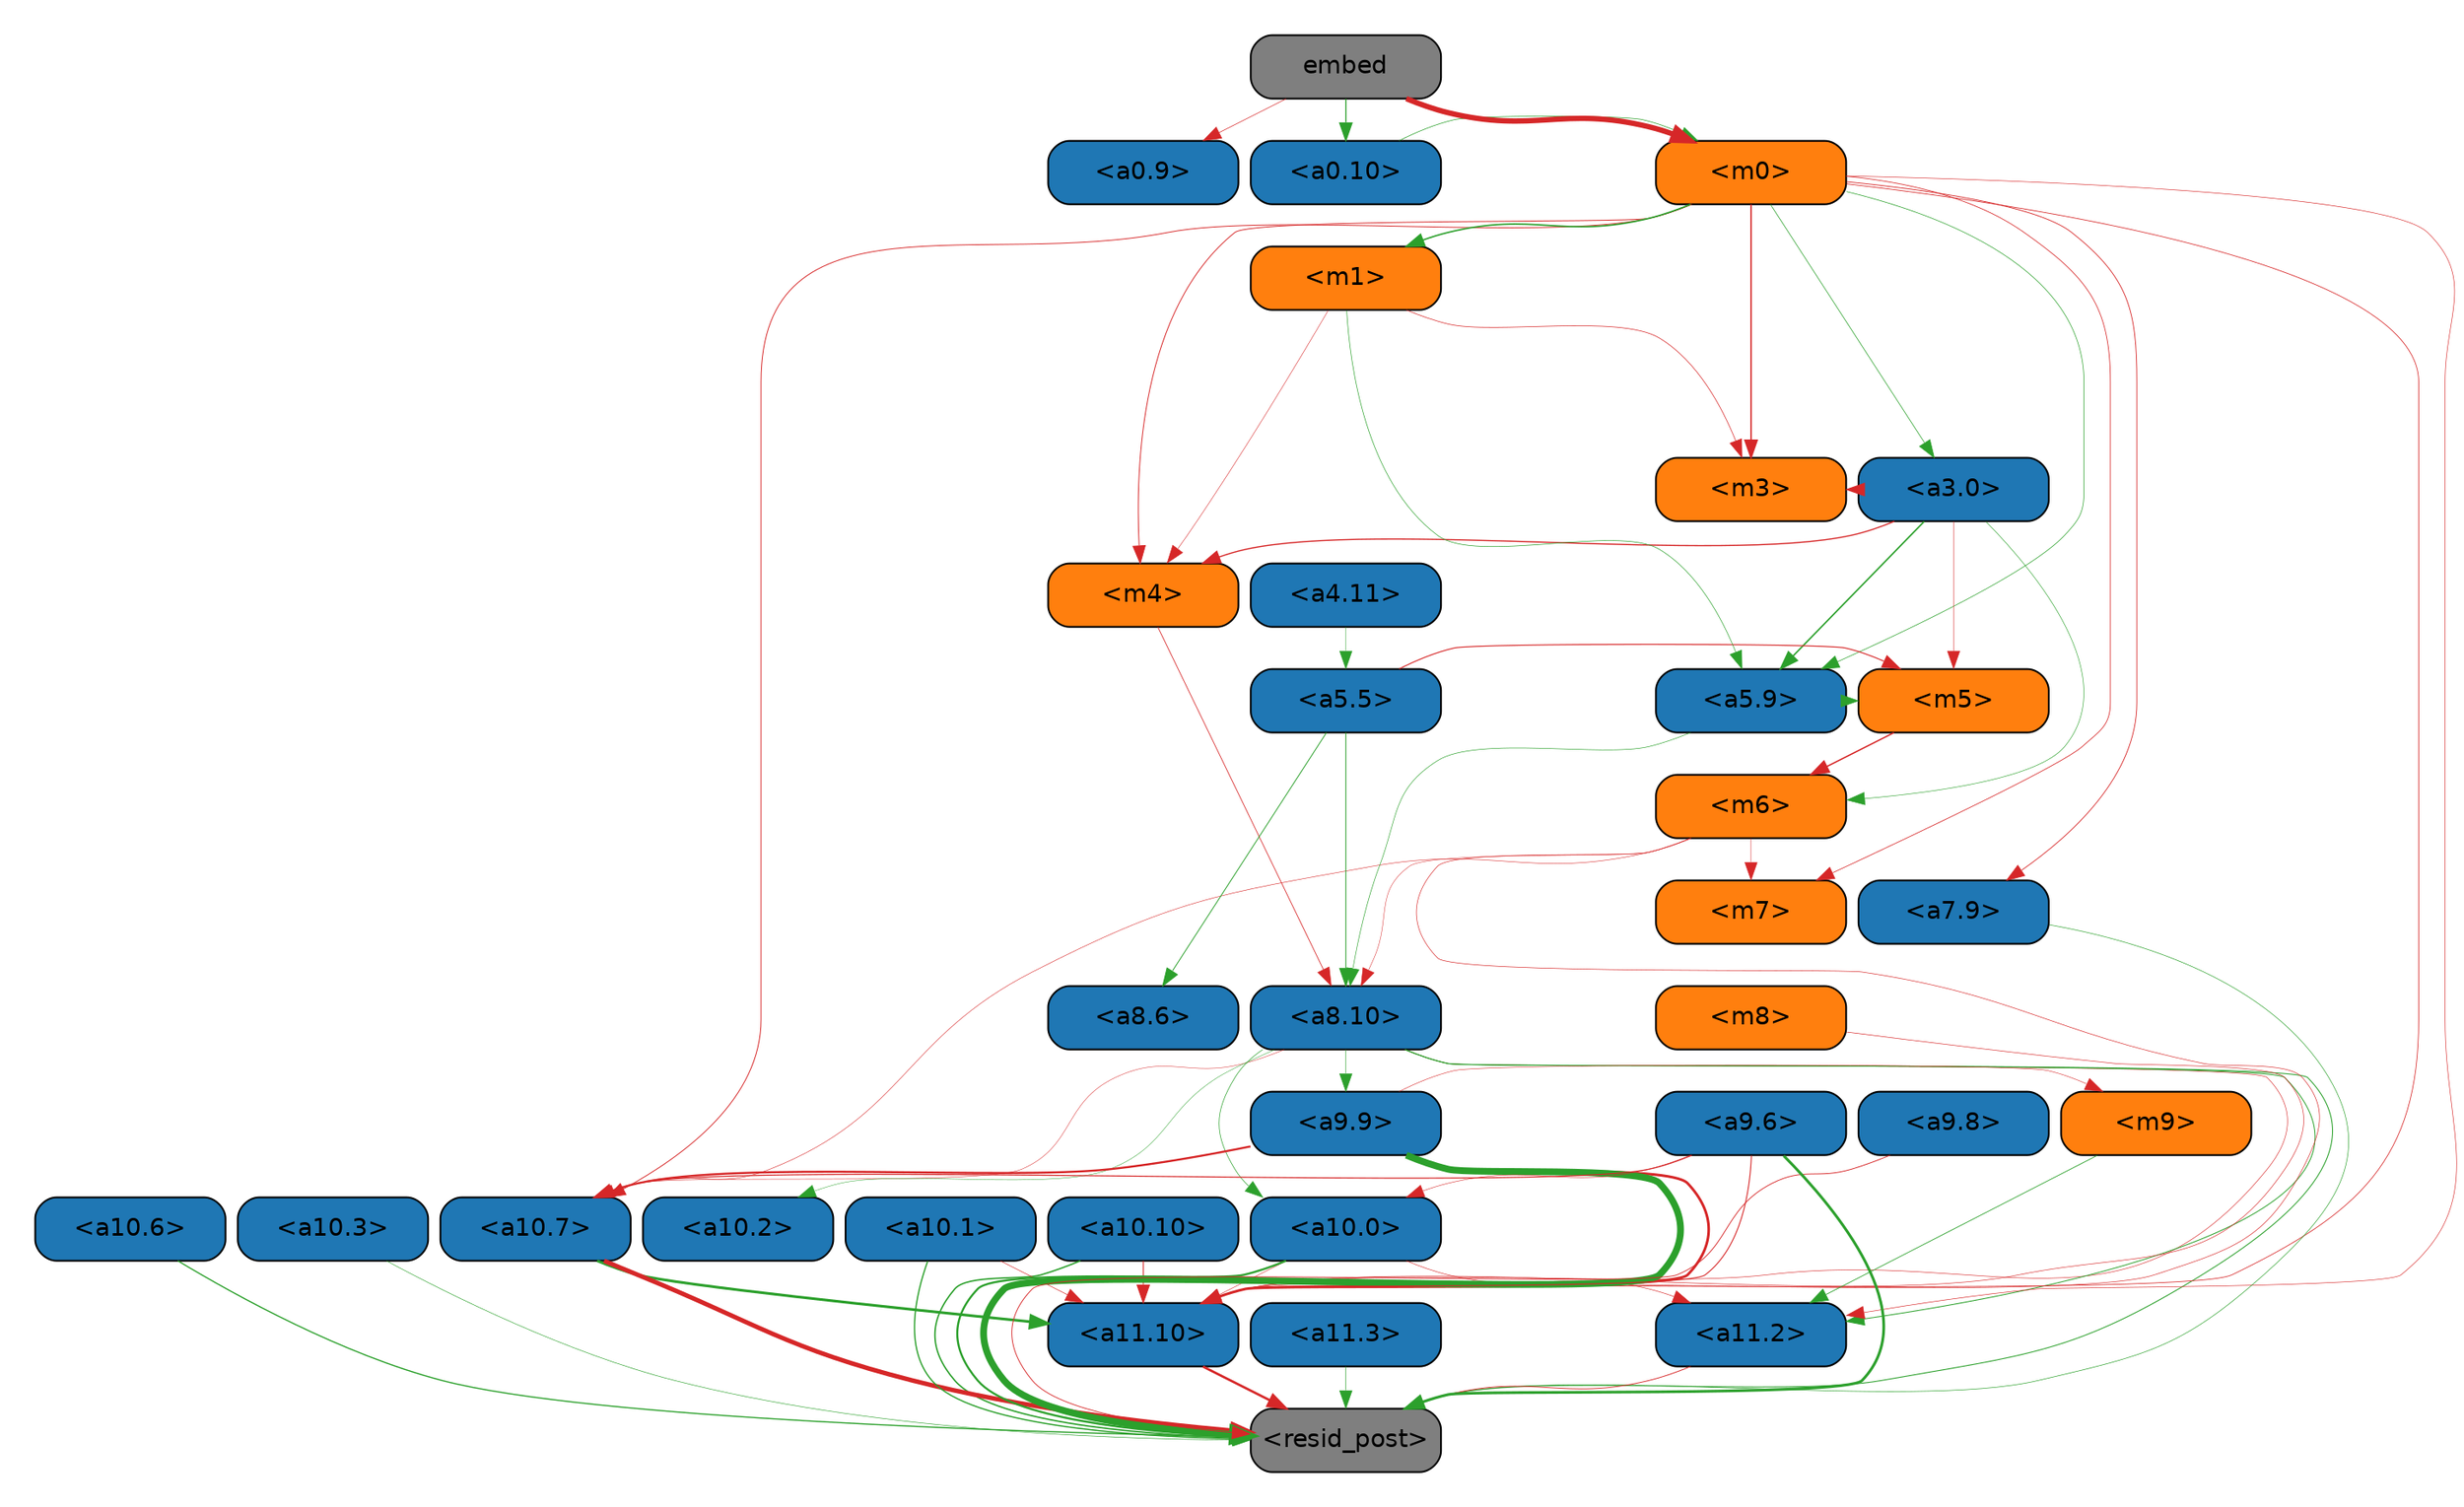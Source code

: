 strict digraph root {
	graph [compound=True,
		nodesep=0.1,
		ranksep=0.1
	];
	node [fixedsize=true,
		height=.5,
		width=1.5
	];
	subgraph cluster_8 {
		graph [color=invis,
			rank=same
		];
		"8_invis"	[style=invis];
		"<a8.10>"	[color=black,
			fillcolor="#1f77b4",
			fontname=Helvetica,
			shape=box,
			style="filled, rounded"];
		"<m8>"	[color=black,
			fillcolor="#ff7f0e",
			fontname=Helvetica,
			shape=box,
			style="filled, rounded"];
		"<a8.6>"	[color=black,
			fillcolor="#1f77b4",
			fontname=Helvetica,
			shape=box,
			style="filled, rounded"];
	}
	subgraph cluster_0 {
		graph [color=invis,
			rank=same
		];
		"0_invis"	[style=invis];
		"<m0>"	[color=black,
			fillcolor="#ff7f0e",
			fontname=Helvetica,
			shape=box,
			style="filled, rounded"];
		"<a0.10>"	[color=black,
			fillcolor="#1f77b4",
			fontname=Helvetica,
			shape=box,
			style="filled, rounded"];
		"<a0.9>"	[color=black,
			fillcolor="#1f77b4",
			fontname=Helvetica,
			shape=box,
			style="filled, rounded"];
	}
	subgraph cluster_10 {
		graph [color=invis,
			rank=same
		];
		"10_invis"	[style=invis];
		"<a10.10>"	[color=black,
			fillcolor="#1f77b4",
			fontname=Helvetica,
			shape=box,
			style="filled, rounded"];
		"<a10.7>"	[color=black,
			fillcolor="#1f77b4",
			fontname=Helvetica,
			shape=box,
			style="filled, rounded"];
		"<a10.6>"	[color=black,
			fillcolor="#1f77b4",
			fontname=Helvetica,
			shape=box,
			style="filled, rounded"];
		"<a10.3>"	[color=black,
			fillcolor="#1f77b4",
			fontname=Helvetica,
			shape=box,
			style="filled, rounded"];
		"<a10.1>"	[color=black,
			fillcolor="#1f77b4",
			fontname=Helvetica,
			shape=box,
			style="filled, rounded"];
		"<a10.0>"	[color=black,
			fillcolor="#1f77b4",
			fontname=Helvetica,
			shape=box,
			style="filled, rounded"];
		"<a10.2>"	[color=black,
			fillcolor="#1f77b4",
			fontname=Helvetica,
			shape=box,
			style="filled, rounded"];
	}
	subgraph cluster_6 {
		graph [color=invis,
			rank=same
		];
		"6_invis"	[style=invis];
		"<m6>"	[color=black,
			fillcolor="#ff7f0e",
			fontname=Helvetica,
			shape=box,
			style="filled, rounded"];
	}
	subgraph cluster_7 {
		graph [color=invis,
			rank=same
		];
		"7_invis"	[style=invis];
		"<a7.9>"	[color=black,
			fillcolor="#1f77b4",
			fontname=Helvetica,
			shape=box,
			style="filled, rounded"];
		"<m7>"	[color=black,
			fillcolor="#ff7f0e",
			fontname=Helvetica,
			shape=box,
			style="filled, rounded"];
	}
	subgraph cluster_2 {
		graph [color=invis,
			rank=same
		];
		"2_invis"	[style=invis];
	}
	subgraph "cluster_-1" {
		graph [color=invis,
			rank=same
		];
		"-1_invis"	[style=invis];
		embed	[color=black,
			fillcolor="#7f7f7f",
			fontname=Helvetica,
			shape=box,
			style="filled, rounded"];
	}
	subgraph cluster_4 {
		graph [color=invis,
			rank=same
		];
		"4_invis"	[style=invis];
		"<m4>"	[color=black,
			fillcolor="#ff7f0e",
			fontname=Helvetica,
			shape=box,
			style="filled, rounded"];
		"<a4.11>"	[color=black,
			fillcolor="#1f77b4",
			fontname=Helvetica,
			shape=box,
			style="filled, rounded"];
	}
	subgraph cluster_3 {
		graph [color=invis,
			rank=same
		];
		"3_invis"	[style=invis];
		"<a3.0>"	[color=black,
			fillcolor="#1f77b4",
			fontname=Helvetica,
			shape=box,
			style="filled, rounded"];
		"<m3>"	[color=black,
			fillcolor="#ff7f0e",
			fontname=Helvetica,
			shape=box,
			style="filled, rounded"];
	}
	subgraph cluster_5 {
		graph [color=invis,
			rank=same
		];
		"5_invis"	[style=invis];
		"<a5.5>"	[color=black,
			fillcolor="#1f77b4",
			fontname=Helvetica,
			shape=box,
			style="filled, rounded"];
		"<a5.9>"	[color=black,
			fillcolor="#1f77b4",
			fontname=Helvetica,
			shape=box,
			style="filled, rounded"];
		"<m5>"	[color=black,
			fillcolor="#ff7f0e",
			fontname=Helvetica,
			shape=box,
			style="filled, rounded"];
	}
	subgraph cluster_11 {
		graph [color=invis,
			rank=same
		];
		"11_invis"	[style=invis];
		"<a11.10>"	[color=black,
			fillcolor="#1f77b4",
			fontname=Helvetica,
			shape=box,
			style="filled, rounded"];
		"<a11.3>"	[color=black,
			fillcolor="#1f77b4",
			fontname=Helvetica,
			shape=box,
			style="filled, rounded"];
		"<a11.2>"	[color=black,
			fillcolor="#1f77b4",
			fontname=Helvetica,
			shape=box,
			style="filled, rounded"];
	}
	subgraph cluster_9 {
		graph [color=invis,
			rank=same
		];
		"9_invis"	[style=invis];
		"<a9.9>"	[color=black,
			fillcolor="#1f77b4",
			fontname=Helvetica,
			shape=box,
			style="filled, rounded"];
		"<a9.8>"	[color=black,
			fillcolor="#1f77b4",
			fontname=Helvetica,
			shape=box,
			style="filled, rounded"];
		"<a9.6>"	[color=black,
			fillcolor="#1f77b4",
			fontname=Helvetica,
			shape=box,
			style="filled, rounded"];
		"<m9>"	[color=black,
			fillcolor="#ff7f0e",
			fontname=Helvetica,
			shape=box,
			style="filled, rounded"];
	}
	subgraph cluster_1 {
		graph [color=invis,
			rank=same
		];
		"1_invis"	[style=invis];
		"<m1>"	[color=black,
			fillcolor="#ff7f0e",
			fontname=Helvetica,
			shape=box,
			style="filled, rounded"];
	}
	subgraph cluster_12 {
		graph [color=invis,
			rank=same
		];
		"12_invis"	[style=invis];
		"<resid_post>"	[color=black,
			fillcolor="#7f7f7f",
			fontname=Helvetica,
			shape=box,
			style="filled, rounded"];
	}
	"-1_invis" -> "0_invis"	[style=invis,
		weight=1000];
	"11_invis" -> "12_invis"	[style=invis,
		weight=1000];
	"10_invis" -> "11_invis"	[style=invis,
		weight=1000];
	"9_invis" -> "10_invis"	[style=invis,
		weight=1000];
	"8_invis" -> "9_invis"	[style=invis,
		weight=1000];
	"7_invis" -> "8_invis"	[style=invis,
		weight=1000];
	"6_invis" -> "7_invis"	[style=invis,
		weight=1000];
	"5_invis" -> "6_invis"	[style=invis,
		weight=1000];
	"4_invis" -> "5_invis"	[style=invis,
		weight=1000];
	"3_invis" -> "4_invis"	[style=invis,
		weight=1000];
	"2_invis" -> "3_invis"	[style=invis,
		weight=1000];
	"1_invis" -> "2_invis"	[style=invis,
		weight=1000];
	"0_invis" -> "1_invis"	[style=invis,
		weight=1000];
	"<a11.10>" -> "<resid_post>"	[color="#d62728",
		minlen=0.5,
		penwidth=1.3601438105106354,
		weight=10];
	"<a11.3>" -> "<resid_post>"	[color="#2ca02c",
		minlen=0.5,
		penwidth=0.33572620153427124,
		weight=10];
	"<a11.2>" -> "<resid_post>"	[color="#d62728",
		minlen=0.5,
		penwidth=0.4501538872718811,
		weight=10];
	"<a10.10>" -> "<a11.10>"	[color="#d62728",
		minlen=0.5,
		penwidth=0.5401075780391693,
		weight=10];
	"<a10.10>" -> "<resid_post>"	[color="#2ca02c",
		minlen=0.5,
		penwidth=0.8220436871051788,
		weight=10];
	"<a10.7>" -> "<a11.10>"	[color="#2ca02c",
		minlen=0.5,
		penwidth=1.5220427513122559,
		weight=10];
	"<a10.7>" -> "<resid_post>"	[color="#d62728",
		minlen=0.5,
		penwidth=2.5607439279556274,
		weight=10];
	"<a10.6>" -> "<resid_post>"	[color="#2ca02c",
		minlen=0.5,
		penwidth=0.6992683410644531,
		weight=10];
	"<a10.3>" -> "<resid_post>"	[color="#2ca02c",
		minlen=0.5,
		penwidth=0.3120826631784439,
		weight=10];
	"<a10.1>" -> "<a11.10>"	[color="#d62728",
		minlen=0.5,
		penwidth=0.3336279094219208,
		weight=10];
	"<a10.1>" -> "<resid_post>"	[color="#2ca02c",
		minlen=0.5,
		penwidth=0.7389116585254669,
		weight=10];
	"<a10.0>" -> "<a11.10>"	[color="#d62728",
		minlen=0.5,
		penwidth=0.27800271660089493,
		weight=10];
	"<a10.0>" -> "<resid_post>"	[color="#2ca02c",
		minlen=0.5,
		penwidth=1.158152461051941,
		weight=10];
	"<a10.0>" -> "<a11.2>"	[color="#d62728",
		minlen=0.5,
		penwidth=0.30896037071943283,
		weight=10];
	"<a9.9>" -> "<a11.10>"	[color="#d62728",
		minlen=0.5,
		penwidth=1.4837417900562286,
		weight=10];
	"<a9.9>" -> "<resid_post>"	[color="#2ca02c",
		minlen=0.5,
		penwidth=3.8573176860809326,
		weight=10];
	"<a9.9>" -> "<a10.7>"	[color="#d62728",
		minlen=0.5,
		penwidth=1.1580114662647247,
		weight=10];
	"<a9.9>" -> "<m9>"	[color="#d62728",
		minlen=0.5,
		penwidth=0.2855241894721985,
		weight=10];
	"<a9.8>" -> "<resid_post>"	[color="#d62728",
		minlen=0.5,
		penwidth=0.4507319927215576,
		weight=10];
	"<a9.6>" -> "<a11.10>"	[color="#d62728",
		minlen=0.5,
		penwidth=0.5531328320503235,
		weight=10];
	"<a9.6>" -> "<resid_post>"	[color="#2ca02c",
		minlen=0.5,
		penwidth=1.550887942314148,
		weight=10];
	"<a9.6>" -> "<a10.7>"	[color="#d62728",
		minlen=0.5,
		penwidth=0.5932109355926514,
		weight=10];
	"<a9.6>" -> "<a10.0>"	[color="#d62728",
		minlen=0.5,
		penwidth=0.28351201862096786,
		weight=10];
	"<a8.10>" -> "<a11.10>"	[color="#d62728",
		minlen=0.5,
		penwidth=0.31121890246868134,
		weight=10];
	"<a8.10>" -> "<resid_post>"	[color="#2ca02c",
		minlen=0.5,
		penwidth=0.5166987776756287,
		weight=10];
	"<a8.10>" -> "<a11.2>"	[color="#2ca02c",
		minlen=0.5,
		penwidth=0.49109315872192383,
		weight=10];
	"<a8.10>" -> "<a10.7>"	[color="#d62728",
		minlen=0.5,
		penwidth=0.249611534178257,
		weight=10];
	"<a8.10>" -> "<a10.0>"	[color="#2ca02c",
		minlen=0.5,
		penwidth=0.3486718386411667,
		weight=10];
	"<a8.10>" -> "<a9.9>"	[color="#2ca02c",
		minlen=0.5,
		penwidth=0.30453698337078094,
		weight=10];
	"<a8.10>" -> "<a10.2>"	[color="#2ca02c",
		minlen=0.5,
		penwidth=0.24782127141952515,
		weight=10];
	"<a7.9>" -> "<resid_post>"	[color="#2ca02c",
		minlen=0.5,
		penwidth=0.3336452543735504,
		weight=10];
	"<m9>" -> "<a11.2>"	[color="#2ca02c",
		minlen=0.5,
		penwidth=0.4200170785188675,
		weight=10];
	"<m8>" -> "<a11.10>"	[color="#d62728",
		minlen=0.5,
		penwidth=0.32060547173023224,
		weight=10];
	"<m6>" -> "<a11.10>"	[color="#d62728",
		minlen=0.5,
		penwidth=0.32740308344364166,
		weight=10];
	"<m6>" -> "<a10.7>"	[color="#d62728",
		minlen=0.5,
		penwidth=0.28620151430368423,
		weight=10];
	"<m6>" -> "<a8.10>"	[color="#d62728",
		minlen=0.5,
		penwidth=0.25068801641464233,
		weight=10];
	"<m6>" -> "<m7>"	[color="#d62728",
		minlen=0.5,
		penwidth=0.2718364968895912,
		weight=10];
	"<m0>" -> "<a11.10>"	[color="#d62728",
		minlen=0.5,
		penwidth=0.3976488411426544,
		weight=10];
	"<m0>" -> "<a11.2>"	[color="#d62728",
		minlen=0.5,
		penwidth=0.3153655529022217,
		weight=10];
	"<m0>" -> "<a10.7>"	[color="#d62728",
		minlen=0.5,
		penwidth=0.47617001831531525,
		weight=10];
	"<m0>" -> "<a7.9>"	[color="#d62728",
		minlen=0.5,
		penwidth=0.4295375794172287,
		weight=10];
	"<m0>" -> "<m4>"	[color="#d62728",
		minlen=0.5,
		penwidth=0.4760913848876953,
		weight=10];
	"<m0>" -> "<a5.9>"	[color="#2ca02c",
		minlen=0.5,
		penwidth=0.355817086994648,
		weight=10];
	"<m0>" -> "<m7>"	[color="#d62728",
		minlen=0.5,
		penwidth=0.3959272652864456,
		weight=10];
	"<m0>" -> "<a3.0>"	[color="#2ca02c",
		minlen=0.5,
		penwidth=0.37100469321012497,
		weight=10];
	"<m0>" -> "<m1>"	[color="#2ca02c",
		minlen=0.5,
		penwidth=0.8397402763366699,
		weight=10];
	"<m0>" -> "<m3>"	[color="#d62728",
		minlen=0.5,
		penwidth=0.7978592813014984,
		weight=10];
	"<a5.5>" -> "<a8.10>"	[color="#2ca02c",
		minlen=0.5,
		penwidth=0.5062308758497238,
		weight=10];
	"<a5.5>" -> "<a8.6>"	[color="#2ca02c",
		minlen=0.5,
		penwidth=0.48104269802570343,
		weight=10];
	"<a5.5>" -> "<m5>"	[color="#d62728",
		minlen=0.5,
		penwidth=0.5767725706100464,
		weight=10];
	"<m4>" -> "<a8.10>"	[color="#d62728",
		minlen=0.5,
		penwidth=0.40773189067840576,
		weight=10];
	"<a5.9>" -> "<a8.10>"	[color="#2ca02c",
		minlen=0.5,
		penwidth=0.31674378365278244,
		weight=10];
	"<a5.9>" -> "<m5>"	[color="#2ca02c",
		minlen=0.5,
		penwidth=0.25461041182279587,
		weight=10];
	"<m5>" -> "<m6>"	[color="#d62728",
		minlen=0.5,
		penwidth=0.7778858542442322,
		weight=10];
	"<a3.0>" -> "<m6>"	[color="#2ca02c",
		minlen=0.5,
		penwidth=0.3121451139450073,
		weight=10];
	"<a3.0>" -> "<m4>"	[color="#d62728",
		minlen=0.5,
		penwidth=0.6807469725608826,
		weight=10];
	"<a3.0>" -> "<a5.9>"	[color="#2ca02c",
		minlen=0.5,
		penwidth=0.8547307848930359,
		weight=10];
	"<a3.0>" -> "<m5>"	[color="#d62728",
		minlen=0.5,
		penwidth=0.26998018473386765,
		weight=10];
	"<a3.0>" -> "<m3>"	[color="#d62728",
		minlen=0.5,
		penwidth=0.6186229884624481,
		weight=10];
	"<m1>" -> "<m4>"	[color="#d62728",
		minlen=0.5,
		penwidth=0.27976302802562714,
		weight=10];
	"<m1>" -> "<a5.9>"	[color="#2ca02c",
		minlen=0.5,
		penwidth=0.3388899564743042,
		weight=10];
	"<m1>" -> "<m3>"	[color="#d62728",
		minlen=0.5,
		penwidth=0.35808102786540985,
		weight=10];
	"<a4.11>" -> "<a5.5>"	[color="#2ca02c",
		minlen=0.5,
		penwidth=0.253752663731575,
		weight=10];
	"<a0.10>" -> "<m0>"	[color="#2ca02c",
		minlen=0.5,
		penwidth=0.3567057028412819,
		weight=10];
	embed -> "<m0>"	[color="#d62728",
		minlen=0.5,
		penwidth=3.04594624042511,
		weight=10];
	embed -> "<a0.10>"	[color="#2ca02c",
		minlen=0.5,
		penwidth=0.6545731723308563,
		weight=10];
	embed -> "<a0.9>"	[color="#d62728",
		minlen=0.5,
		penwidth=0.34320004284381866,
		weight=10];
}
